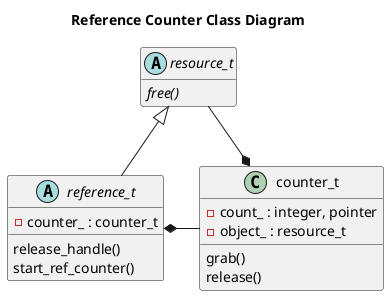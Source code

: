 @startuml

title Reference Counter Class Diagram

hide empty members

abstract class resource_t {
  {abstract} free()
}

class counter_t {
  - count_ : integer, pointer
  - object_ : resource_t
  grab()
  release()
}

abstract class reference_t {
  - counter_ : counter_t
  release_handle()
  start_ref_counter()
}

reference_t -up-|> resource_t
reference_t *- counter_t
counter_t *- resource_t

@enduml

